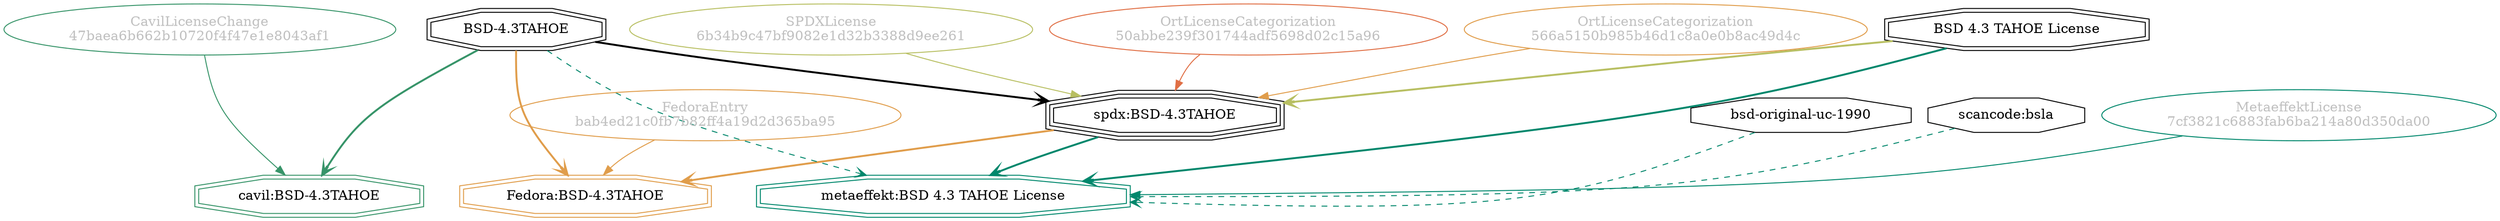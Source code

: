 strict digraph {
    node [shape=box];
    graph [splines=curved];
    558 [label="SPDXLicense\n6b34b9c47bf9082e1d32b3388d9ee261"
        ,fontcolor=gray
        ,color="#b8bf62"
        ,fillcolor="beige;1"
        ,shape=ellipse];
    559 [label="spdx:BSD-4.3TAHOE"
        ,shape=tripleoctagon];
    560 [label="BSD-4.3TAHOE"
        ,shape=doubleoctagon];
    561 [label="BSD 4.3 TAHOE License"
        ,shape=doubleoctagon];
    5995 [label="FedoraEntry\nbab4ed21c0fb7b82ff4a19d2d365ba95"
         ,fontcolor=gray
         ,color="#e09d4b"
         ,fillcolor="beige;1"
         ,shape=ellipse];
    5996 [label="Fedora:BSD-4.3TAHOE"
         ,color="#e09d4b"
         ,shape=doubleoctagon];
    12892 [label="bsd-original-uc-1990"
          ,shape=octagon];
    13037 [label="scancode:bsla"
          ,shape=octagon];
    28532 [label="OrtLicenseCategorization\n50abbe239f301744adf5698d02c15a96"
          ,fontcolor=gray
          ,color="#e06f45"
          ,fillcolor="beige;1"
          ,shape=ellipse];
    35383 [label="OrtLicenseCategorization\n566a5150b985b46d1c8a0e0b8ac49d4c"
          ,fontcolor=gray
          ,color="#e09d4b"
          ,fillcolor="beige;1"
          ,shape=ellipse];
    36501 [label="CavilLicenseChange\n47baea6b662b10720f4f47e1e8043af1"
          ,fontcolor=gray
          ,color="#379469"
          ,fillcolor="beige;1"
          ,shape=ellipse];
    36502 [label="cavil:BSD-4.3TAHOE"
          ,color="#379469"
          ,shape=doubleoctagon];
    39216 [label="MetaeffektLicense\n7cf3821c6883fab6ba214a80d350da00"
          ,fontcolor=gray
          ,color="#00876c"
          ,fillcolor="beige;1"
          ,shape=ellipse];
    39217 [label="metaeffekt:BSD 4.3 TAHOE License"
          ,color="#00876c"
          ,shape=doubleoctagon];
    558 -> 559 [weight=0.5
               ,color="#b8bf62"];
    559 -> 5996 [style=bold
                ,arrowhead=vee
                ,weight=0.7
                ,color="#e09d4b"];
    559 -> 39217 [style=bold
                 ,arrowhead=vee
                 ,weight=0.7
                 ,color="#00876c"];
    560 -> 559 [style=bold
               ,arrowhead=vee
               ,weight=0.7];
    560 -> 5996 [style=bold
                ,arrowhead=vee
                ,weight=0.7
                ,color="#e09d4b"];
    560 -> 36502 [style=bold
                 ,arrowhead=vee
                 ,weight=0.7
                 ,color="#379469"];
    560 -> 36502 [style=bold
                 ,arrowhead=vee
                 ,weight=0.7
                 ,color="#379469"];
    560 -> 39217 [style=dashed
                 ,arrowhead=vee
                 ,weight=0.5
                 ,color="#00876c"];
    561 -> 559 [style=bold
               ,arrowhead=vee
               ,weight=0.7
               ,color="#b8bf62"];
    561 -> 39217 [style=bold
                 ,arrowhead=vee
                 ,weight=0.7
                 ,color="#00876c"];
    561 -> 39217 [style=bold
                 ,arrowhead=vee
                 ,weight=0.7
                 ,color="#00876c"];
    5995 -> 5996 [weight=0.5
                 ,color="#e09d4b"];
    12892 -> 39217 [style=dashed
                   ,arrowhead=vee
                   ,weight=0.5
                   ,color="#00876c"];
    13037 -> 39217 [style=dashed
                   ,arrowhead=vee
                   ,weight=0.5
                   ,color="#00876c"];
    28532 -> 559 [weight=0.5
                 ,color="#e06f45"];
    35383 -> 559 [weight=0.5
                 ,color="#e09d4b"];
    36501 -> 36502 [weight=0.5
                   ,color="#379469"];
    39216 -> 39217 [weight=0.5
                   ,color="#00876c"];
}
